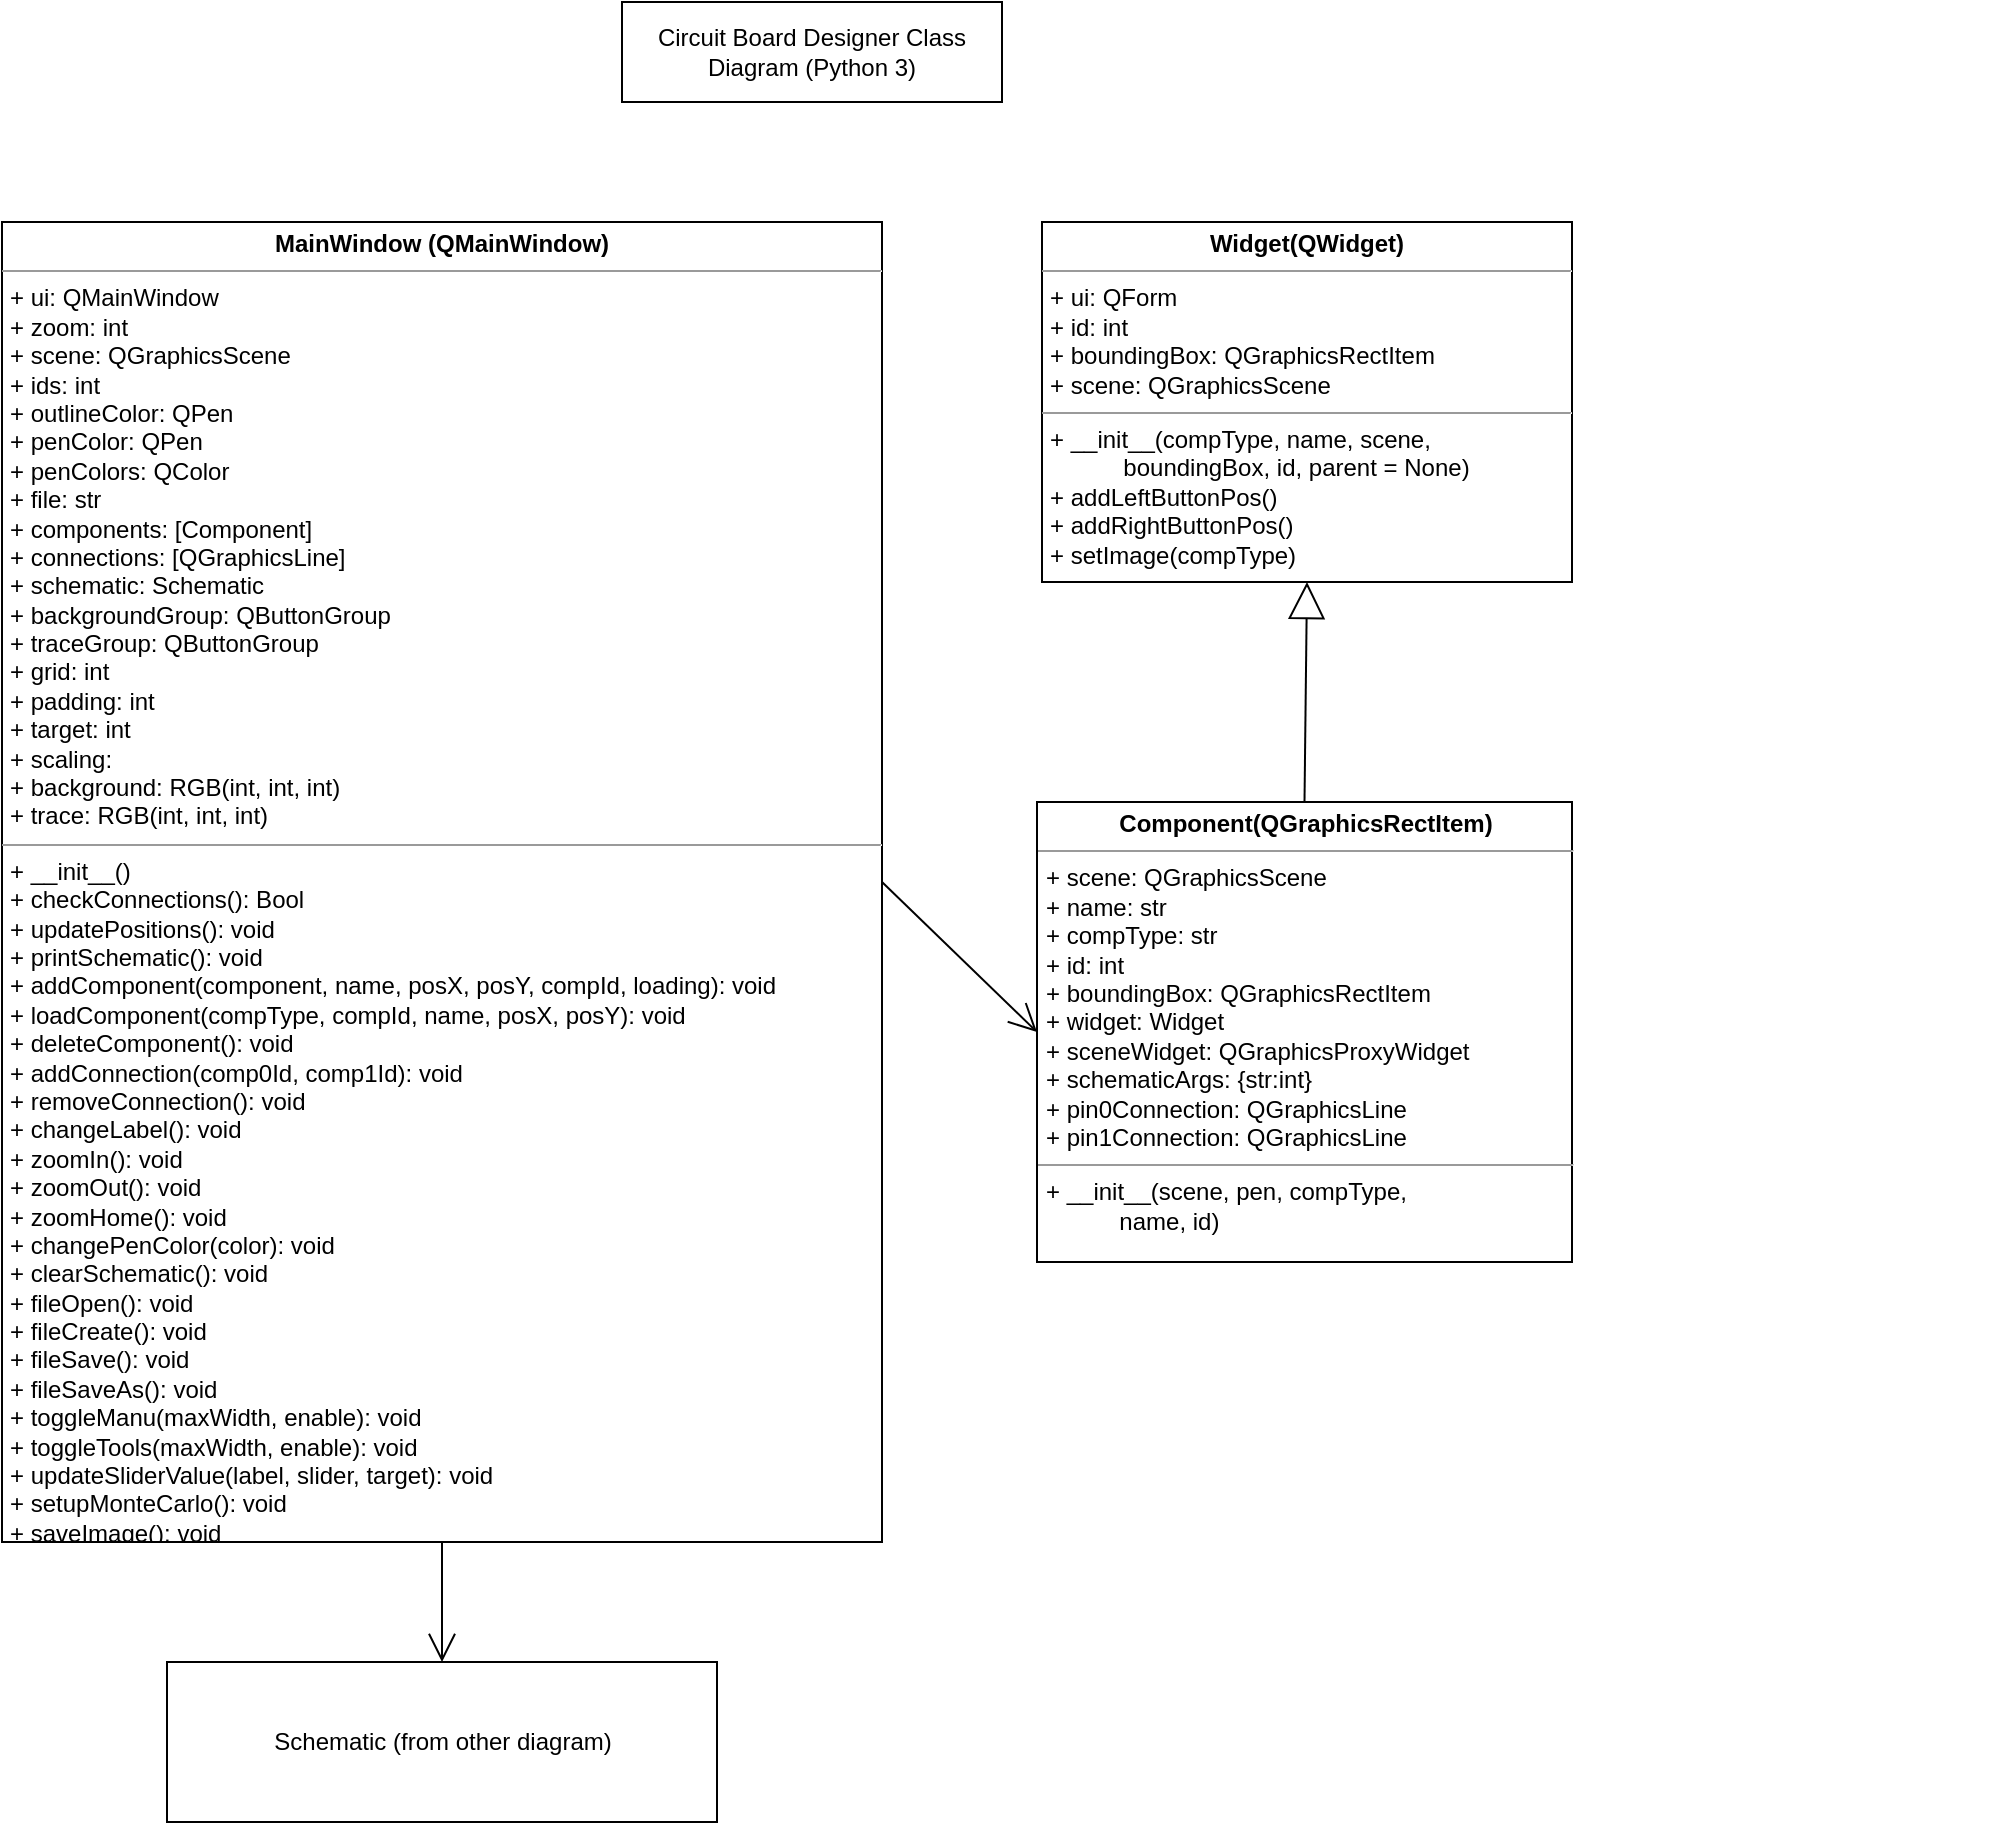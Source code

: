 <mxfile version="14.6.10" type="github">
  <diagram id="Q2Bec_0a18GhY0V4qPzd" name="Page-1">
    <mxGraphModel dx="-802" dy="430" grid="1" gridSize="10" guides="1" tooltips="1" connect="1" arrows="1" fold="1" page="1" pageScale="1" pageWidth="850" pageHeight="1100" math="0" shadow="0">
      <root>
        <mxCell id="0" />
        <mxCell id="1" parent="0" />
        <mxCell id="WfHDOFpcp_Ut007Sga82-1" value="&lt;p style=&quot;margin: 0px ; margin-top: 4px ; text-align: center&quot;&gt;&lt;b&gt;MainWindow (QMainWindow)&lt;/b&gt;&lt;/p&gt;&lt;hr size=&quot;1&quot;&gt;&lt;p style=&quot;margin: 0px ; margin-left: 4px&quot;&gt;+ ui: QMainWindow&lt;/p&gt;&lt;p style=&quot;margin: 0px ; margin-left: 4px&quot;&gt;+ zoom: int&lt;/p&gt;&lt;p style=&quot;margin: 0px ; margin-left: 4px&quot;&gt;+ scene: QGraphicsScene&lt;/p&gt;&lt;p style=&quot;margin: 0px ; margin-left: 4px&quot;&gt;+ ids: int&lt;/p&gt;&lt;p style=&quot;margin: 0px ; margin-left: 4px&quot;&gt;+ outlineColor: QPen&lt;/p&gt;&lt;p style=&quot;margin: 0px ; margin-left: 4px&quot;&gt;+ penColor: QPen&lt;/p&gt;&lt;p style=&quot;margin: 0px ; margin-left: 4px&quot;&gt;+ penColors: QColor&lt;/p&gt;&lt;p style=&quot;margin: 0px ; margin-left: 4px&quot;&gt;+ file: str&lt;/p&gt;&lt;p style=&quot;margin: 0px ; margin-left: 4px&quot;&gt;+ components: [Component]&lt;/p&gt;&lt;p style=&quot;margin: 0px ; margin-left: 4px&quot;&gt;+ connections: [QGraphicsLine]&lt;/p&gt;&lt;p style=&quot;margin: 0px ; margin-left: 4px&quot;&gt;+ schematic: Schematic&lt;/p&gt;&lt;p style=&quot;margin: 0px ; margin-left: 4px&quot;&gt;+ backgroundGroup: QButtonGroup&lt;/p&gt;&lt;p style=&quot;margin: 0px ; margin-left: 4px&quot;&gt;+ traceGroup: QButtonGroup&lt;/p&gt;&lt;p style=&quot;margin: 0px ; margin-left: 4px&quot;&gt;+ grid: int&lt;/p&gt;&lt;p style=&quot;margin: 0px ; margin-left: 4px&quot;&gt;+ padding: int&lt;/p&gt;&lt;p style=&quot;margin: 0px ; margin-left: 4px&quot;&gt;+ target: int&lt;/p&gt;&lt;p style=&quot;margin: 0px ; margin-left: 4px&quot;&gt;+ scaling:&lt;/p&gt;&lt;p style=&quot;margin: 0px ; margin-left: 4px&quot;&gt;+ background: RGB(int, int, int)&lt;/p&gt;&lt;p style=&quot;margin: 0px ; margin-left: 4px&quot;&gt;+ trace: RGB(int, int, int)&lt;/p&gt;&lt;hr size=&quot;1&quot;&gt;&lt;p style=&quot;margin: 0px ; margin-left: 4px&quot;&gt;+ __init__()&lt;/p&gt;&lt;p style=&quot;margin: 0px ; margin-left: 4px&quot;&gt;+ checkConnections(): Bool&lt;/p&gt;&lt;p style=&quot;margin: 0px ; margin-left: 4px&quot;&gt;+ updatePositions(): void&lt;/p&gt;&lt;p style=&quot;margin: 0px ; margin-left: 4px&quot;&gt;+ printSchematic(): void&lt;/p&gt;&lt;p style=&quot;margin: 0px ; margin-left: 4px&quot;&gt;+ addComponent(component, name, posX, posY, compId, loading): void&lt;/p&gt;&lt;p style=&quot;margin: 0px ; margin-left: 4px&quot;&gt;+ loadComponent(compType, compId, name, posX, posY): void&lt;/p&gt;&lt;p style=&quot;margin: 0px ; margin-left: 4px&quot;&gt;+ deleteComponent(): void&lt;/p&gt;&lt;p style=&quot;margin: 0px ; margin-left: 4px&quot;&gt;+ addConnection(comp0Id, comp1Id): void&lt;/p&gt;&lt;p style=&quot;margin: 0px ; margin-left: 4px&quot;&gt;+ removeConnection(): void&lt;/p&gt;&lt;p style=&quot;margin: 0px ; margin-left: 4px&quot;&gt;+ changeLabel(): void&lt;/p&gt;&lt;p style=&quot;margin: 0px ; margin-left: 4px&quot;&gt;+ zoomIn(): void&lt;/p&gt;&lt;p style=&quot;margin: 0px ; margin-left: 4px&quot;&gt;+ zoomOut(): void&lt;/p&gt;&lt;p style=&quot;margin: 0px ; margin-left: 4px&quot;&gt;+ zoomHome(): void&lt;/p&gt;&lt;p style=&quot;margin: 0px ; margin-left: 4px&quot;&gt;+ changePenColor(color): void&lt;/p&gt;&lt;p style=&quot;margin: 0px ; margin-left: 4px&quot;&gt;+ clearSchematic(): void&lt;/p&gt;&lt;p style=&quot;margin: 0px ; margin-left: 4px&quot;&gt;+ fileOpen(): void&lt;/p&gt;&lt;p style=&quot;margin: 0px ; margin-left: 4px&quot;&gt;+ fileCreate(): void&lt;/p&gt;&lt;p style=&quot;margin: 0px ; margin-left: 4px&quot;&gt;+ fileSave(): void&lt;/p&gt;&lt;p style=&quot;margin: 0px ; margin-left: 4px&quot;&gt;+ fileSaveAs(): void&lt;/p&gt;&lt;p style=&quot;margin: 0px ; margin-left: 4px&quot;&gt;+ toggleManu(maxWidth, enable): void&lt;/p&gt;&lt;p style=&quot;margin: 0px ; margin-left: 4px&quot;&gt;+ toggleTools(maxWidth, enable): void&lt;/p&gt;&lt;p style=&quot;margin: 0px ; margin-left: 4px&quot;&gt;+ updateSliderValue(label, slider, target): void&lt;/p&gt;&lt;p style=&quot;margin: 0px ; margin-left: 4px&quot;&gt;+ setupMonteCarlo(): void&lt;/p&gt;&lt;p style=&quot;margin: 0px ; margin-left: 4px&quot;&gt;+ saveImage(): void&lt;/p&gt;&lt;p style=&quot;margin: 0px ; margin-left: 4px&quot;&gt;+ popupError(text): void&lt;/p&gt;" style="verticalAlign=top;align=left;overflow=fill;fontSize=12;fontFamily=Helvetica;html=1;" parent="1" vertex="1">
          <mxGeometry x="1730" y="140" width="440" height="660" as="geometry" />
        </mxCell>
        <mxCell id="WfHDOFpcp_Ut007Sga82-2" value="&lt;p style=&quot;margin: 0px ; margin-top: 4px ; text-align: center&quot;&gt;&lt;b&gt;Widget(QWidget)&lt;/b&gt;&lt;/p&gt;&lt;hr size=&quot;1&quot;&gt;&lt;p style=&quot;margin: 0px ; margin-left: 4px&quot;&gt;+ ui: QForm&lt;/p&gt;&lt;p style=&quot;margin: 0px ; margin-left: 4px&quot;&gt;+ id: int&lt;/p&gt;&lt;p style=&quot;margin: 0px ; margin-left: 4px&quot;&gt;+ boundingBox: QGraphicsRectItem&lt;/p&gt;&lt;p style=&quot;margin: 0px ; margin-left: 4px&quot;&gt;+ scene: QGraphicsScene&lt;/p&gt;&lt;hr size=&quot;1&quot;&gt;&lt;p style=&quot;margin: 0px ; margin-left: 4px&quot;&gt;+ __init__(compType, name, scene,&amp;nbsp;&lt;/p&gt;&lt;p style=&quot;margin: 0px ; margin-left: 4px&quot;&gt;&amp;nbsp;&amp;nbsp;&amp;nbsp;&amp;nbsp;&amp;nbsp;&amp;nbsp;&amp;nbsp;&amp;nbsp;&amp;nbsp;&amp;nbsp; boundingBox, id, parent = None&lt;span&gt;)&lt;/span&gt;&lt;/p&gt;&lt;p style=&quot;margin: 0px ; margin-left: 4px&quot;&gt;+ addLeftButtonPos()&lt;/p&gt;&lt;p style=&quot;margin: 0px ; margin-left: 4px&quot;&gt;+ addRightButtonPos()&lt;/p&gt;&lt;p style=&quot;margin: 0px ; margin-left: 4px&quot;&gt;+ setImage(compType)&lt;/p&gt;" style="verticalAlign=top;align=left;overflow=fill;fontSize=12;fontFamily=Helvetica;html=1;" parent="1" vertex="1">
          <mxGeometry x="2250" y="140" width="265" height="180" as="geometry" />
        </mxCell>
        <mxCell id="WfHDOFpcp_Ut007Sga82-4" style="edgeStyle=orthogonalEdgeStyle;rounded=0;orthogonalLoop=1;jettySize=auto;html=1;exitX=0.5;exitY=1;exitDx=0;exitDy=0;" parent="1" edge="1">
          <mxGeometry relative="1" as="geometry">
            <mxPoint x="2725" y="860" as="sourcePoint" />
            <mxPoint x="2725" y="860" as="targetPoint" />
          </mxGeometry>
        </mxCell>
        <mxCell id="WfHDOFpcp_Ut007Sga82-10" value="" style="endArrow=block;endSize=16;endFill=0;html=1;exitX=0.5;exitY=0;exitDx=0;exitDy=0;entryX=0.5;entryY=1;entryDx=0;entryDy=0;" parent="1" source="WfHDOFpcp_Ut007Sga82-25" target="WfHDOFpcp_Ut007Sga82-2" edge="1">
          <mxGeometry width="160" relative="1" as="geometry">
            <mxPoint x="2845" y="650" as="sourcePoint" />
            <mxPoint x="3195" y="540" as="targetPoint" />
          </mxGeometry>
        </mxCell>
        <mxCell id="WfHDOFpcp_Ut007Sga82-15" value="" style="endArrow=open;endFill=1;endSize=12;html=1;exitX=1;exitY=0.5;exitDx=0;exitDy=0;entryX=0;entryY=0.5;entryDx=0;entryDy=0;" parent="1" source="WfHDOFpcp_Ut007Sga82-1" target="WfHDOFpcp_Ut007Sga82-25" edge="1">
          <mxGeometry width="160" relative="1" as="geometry">
            <mxPoint x="2590" y="450" as="sourcePoint" />
            <mxPoint x="2440" y="550" as="targetPoint" />
          </mxGeometry>
        </mxCell>
        <mxCell id="WfHDOFpcp_Ut007Sga82-16" value="Circuit Board Designer Class Diagram (Python 3)" style="rounded=0;whiteSpace=wrap;html=1;" parent="1" vertex="1">
          <mxGeometry x="2040" y="30" width="190" height="50" as="geometry" />
        </mxCell>
        <mxCell id="WfHDOFpcp_Ut007Sga82-25" value="&lt;p style=&quot;margin: 0px ; margin-top: 4px ; text-align: center&quot;&gt;&lt;b&gt;Component(QGraphicsRectItem)&lt;/b&gt;&lt;/p&gt;&lt;hr size=&quot;1&quot;&gt;&lt;p style=&quot;margin: 0px ; margin-left: 4px&quot;&gt;+ scene: QGraphicsScene&lt;/p&gt;&lt;p style=&quot;margin: 0px ; margin-left: 4px&quot;&gt;+ name: str&lt;/p&gt;&lt;p style=&quot;margin: 0px ; margin-left: 4px&quot;&gt;+ compType: str&lt;/p&gt;&lt;p style=&quot;margin: 0px ; margin-left: 4px&quot;&gt;+ id: int&lt;/p&gt;&lt;p style=&quot;margin: 0px ; margin-left: 4px&quot;&gt;+ boundingBox: QGraphicsRectItem&lt;/p&gt;&lt;p style=&quot;margin: 0px ; margin-left: 4px&quot;&gt;+ widget: Widget&lt;/p&gt;&lt;p style=&quot;margin: 0px ; margin-left: 4px&quot;&gt;+ sceneWidget: QGraphicsProxyWidget&lt;/p&gt;&lt;p style=&quot;margin: 0px ; margin-left: 4px&quot;&gt;+ schematicArgs: {str:int}&lt;/p&gt;&lt;p style=&quot;margin: 0px ; margin-left: 4px&quot;&gt;+ pin0Connection: QGraphicsLine&lt;/p&gt;&lt;p style=&quot;margin: 0px ; margin-left: 4px&quot;&gt;+ pin1Connection: QGraphicsLine&lt;/p&gt;&lt;hr size=&quot;1&quot;&gt;&lt;p style=&quot;margin: 0px ; margin-left: 4px&quot;&gt;+ __init__(scene, pen, compType,&amp;nbsp;&lt;/p&gt;&lt;p style=&quot;margin: 0px ; margin-left: 4px&quot;&gt;&amp;nbsp;&amp;nbsp;&amp;nbsp;&amp;nbsp;&amp;nbsp;&amp;nbsp;&amp;nbsp;&amp;nbsp;&amp;nbsp;&amp;nbsp; name, id)&lt;/p&gt;&lt;p style=&quot;margin: 0px ; margin-left: 4px&quot;&gt;&lt;br&gt;&lt;/p&gt;" style="verticalAlign=top;align=left;overflow=fill;fontSize=12;fontFamily=Helvetica;html=1;" parent="1" vertex="1">
          <mxGeometry x="2247.5" y="430" width="267.5" height="230" as="geometry" />
        </mxCell>
        <mxCell id="WfHDOFpcp_Ut007Sga82-27" value="Schematic (from other diagram)" style="html=1;" parent="1" vertex="1">
          <mxGeometry x="1812.5" y="860" width="275" height="80" as="geometry" />
        </mxCell>
        <mxCell id="WfHDOFpcp_Ut007Sga82-28" value="" style="endArrow=open;endFill=1;endSize=12;html=1;rounded=0;edgeStyle=orthogonalEdgeStyle;exitX=0.5;exitY=1;exitDx=0;exitDy=0;entryX=0.5;entryY=0;entryDx=0;entryDy=0;" parent="1" source="WfHDOFpcp_Ut007Sga82-1" target="WfHDOFpcp_Ut007Sga82-27" edge="1">
          <mxGeometry width="160" relative="1" as="geometry">
            <mxPoint x="2070" y="850" as="sourcePoint" />
            <mxPoint x="2230" y="850" as="targetPoint" />
          </mxGeometry>
        </mxCell>
      </root>
    </mxGraphModel>
  </diagram>
</mxfile>
